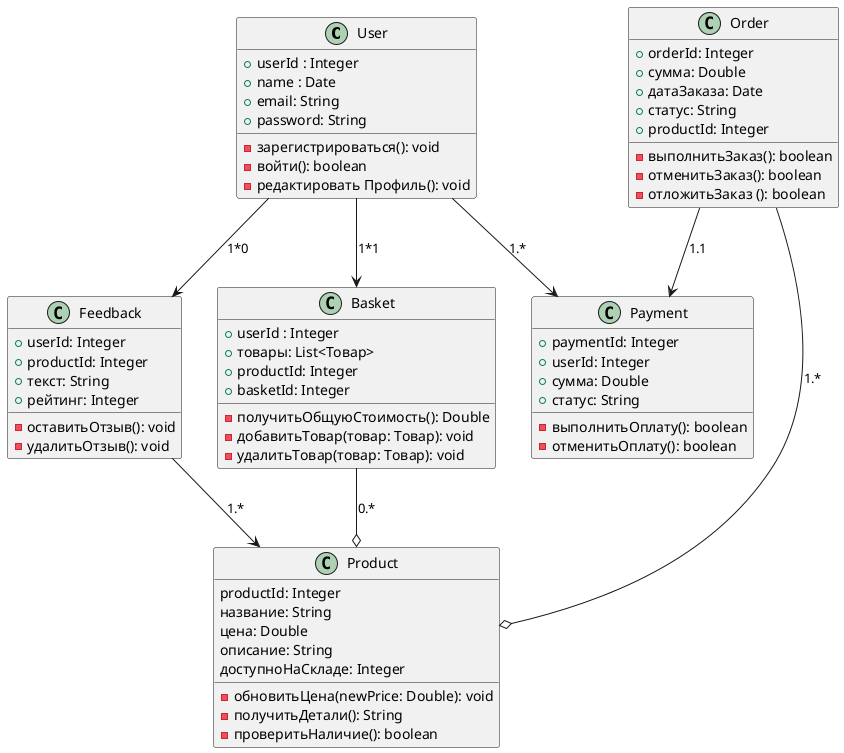 @startuml

User --> Basket:1*1
class User {
  + userId : Integer
  + name : Date
  + email: String
  + password: String
   -зарегистрироваться(): void
   -войти(): boolean
   -редактировать Профиль(): void
}

class Basket {
  + userId : Integer
  + товары: List<Товар>
  + productId: Integer
  + basketId: Integer
 -получитьОбщуюСтоимость(): Double
 - добавитьТовар(товар: Товар): void
 - удалитьТовар(товар: Товар): void
}
User --> Payment : 1.*

class Payment {
 +paymentId: Integer
 +userId: Integer
 +сумма: Double
 +статус: String
 -выполнитьОплату(): boolean
 -отменитьОплату(): boolean
}
Order --> Payment: 1.1
class Order{
 +orderId: Integer
 +сумма: Double
 +датаЗаказа: Date
 +статус: String
 +productId: Integer
 -выполнитьЗаказ(): boolean
 -отменитьЗаказ(): boolean
 -отложитьЗаказ (): boolean
}
Order --o Product : 1.*
Basket --o Product :0.*

class Product {
productId: Integer
название: String
цена: Double
описание: String
доступноНаСкладе: Integer
- обновитьЦена(newPrice: Double): void
- получитьДетали(): String
- проверитьНаличие(): boolean
}
User --> Feedback : 1*0
Feedback --> Product : 1.*
class Feedback {
 + userId: Integer
 + productId: Integer
 + текст: String
 + рейтинг: Integer
 - оставитьОтзыв(): void
 - удалитьОтзыв(): void
}
@enduml